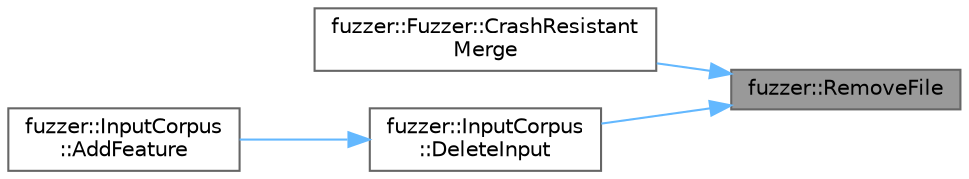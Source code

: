 digraph "fuzzer::RemoveFile"
{
 // LATEX_PDF_SIZE
  bgcolor="transparent";
  edge [fontname=Helvetica,fontsize=10,labelfontname=Helvetica,labelfontsize=10];
  node [fontname=Helvetica,fontsize=10,shape=box,height=0.2,width=0.4];
  rankdir="RL";
  Node1 [id="Node000001",label="fuzzer::RemoveFile",height=0.2,width=0.4,color="gray40", fillcolor="grey60", style="filled", fontcolor="black",tooltip=" "];
  Node1 -> Node2 [id="edge1_Node000001_Node000002",dir="back",color="steelblue1",style="solid",tooltip=" "];
  Node2 [id="Node000002",label="fuzzer::Fuzzer::CrashResistant\lMerge",height=0.2,width=0.4,color="grey40", fillcolor="white", style="filled",URL="$classfuzzer_1_1_fuzzer.html#a3777acf379198d5339bf6baf0e9ad011",tooltip=" "];
  Node1 -> Node3 [id="edge2_Node000001_Node000003",dir="back",color="steelblue1",style="solid",tooltip=" "];
  Node3 [id="Node000003",label="fuzzer::InputCorpus\l::DeleteInput",height=0.2,width=0.4,color="grey40", fillcolor="white", style="filled",URL="$classfuzzer_1_1_input_corpus.html#a64cde7656bbad1bd092306d725f27bdb",tooltip=" "];
  Node3 -> Node4 [id="edge3_Node000003_Node000004",dir="back",color="steelblue1",style="solid",tooltip=" "];
  Node4 [id="Node000004",label="fuzzer::InputCorpus\l::AddFeature",height=0.2,width=0.4,color="grey40", fillcolor="white", style="filled",URL="$classfuzzer_1_1_input_corpus.html#a3e23a793c1810f5c6a727847a11a4ffd",tooltip=" "];
}
